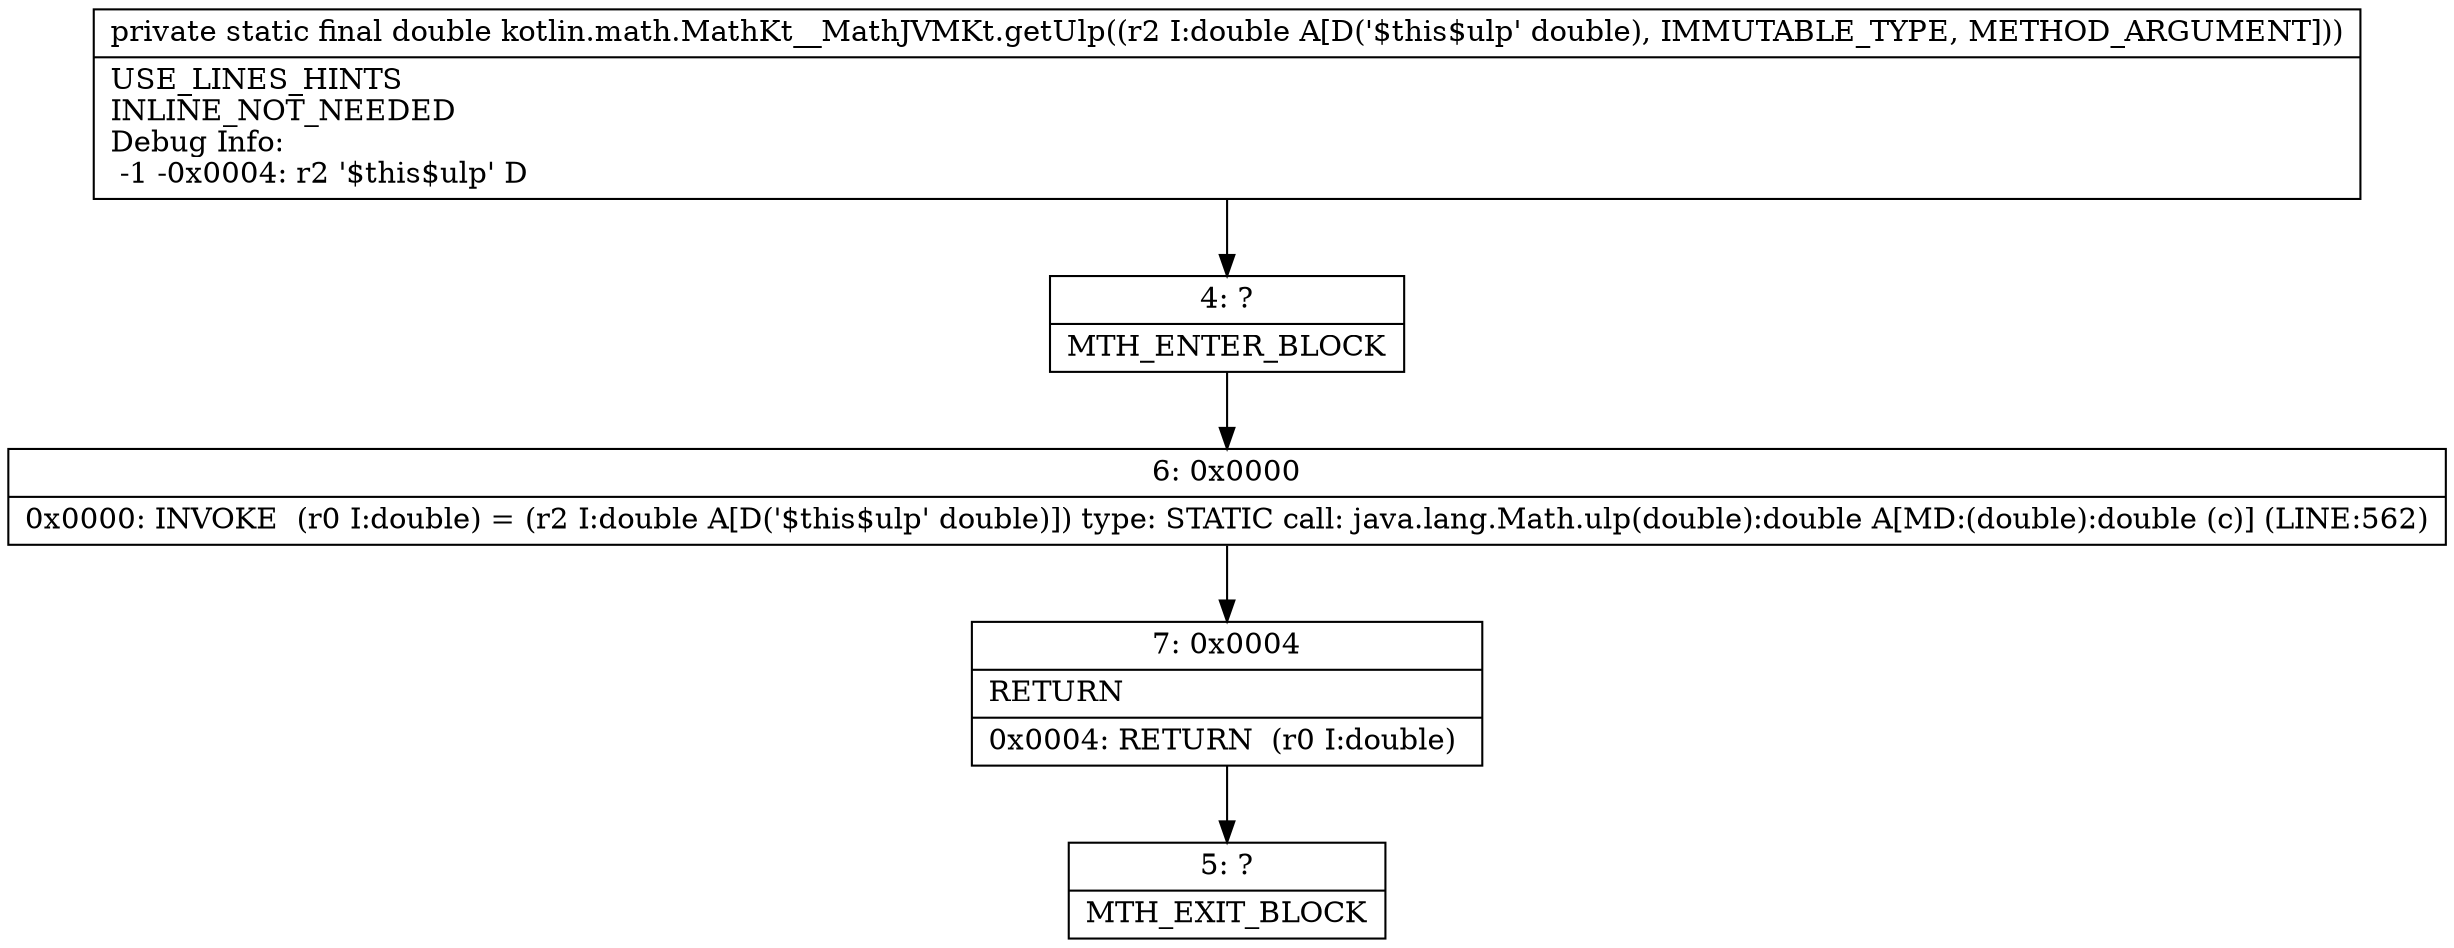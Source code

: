 digraph "CFG forkotlin.math.MathKt__MathJVMKt.getUlp(D)D" {
Node_4 [shape=record,label="{4\:\ ?|MTH_ENTER_BLOCK\l}"];
Node_6 [shape=record,label="{6\:\ 0x0000|0x0000: INVOKE  (r0 I:double) = (r2 I:double A[D('$this$ulp' double)]) type: STATIC call: java.lang.Math.ulp(double):double A[MD:(double):double (c)] (LINE:562)\l}"];
Node_7 [shape=record,label="{7\:\ 0x0004|RETURN\l|0x0004: RETURN  (r0 I:double) \l}"];
Node_5 [shape=record,label="{5\:\ ?|MTH_EXIT_BLOCK\l}"];
MethodNode[shape=record,label="{private static final double kotlin.math.MathKt__MathJVMKt.getUlp((r2 I:double A[D('$this$ulp' double), IMMUTABLE_TYPE, METHOD_ARGUMENT]))  | USE_LINES_HINTS\lINLINE_NOT_NEEDED\lDebug Info:\l  \-1 \-0x0004: r2 '$this$ulp' D\l}"];
MethodNode -> Node_4;Node_4 -> Node_6;
Node_6 -> Node_7;
Node_7 -> Node_5;
}

